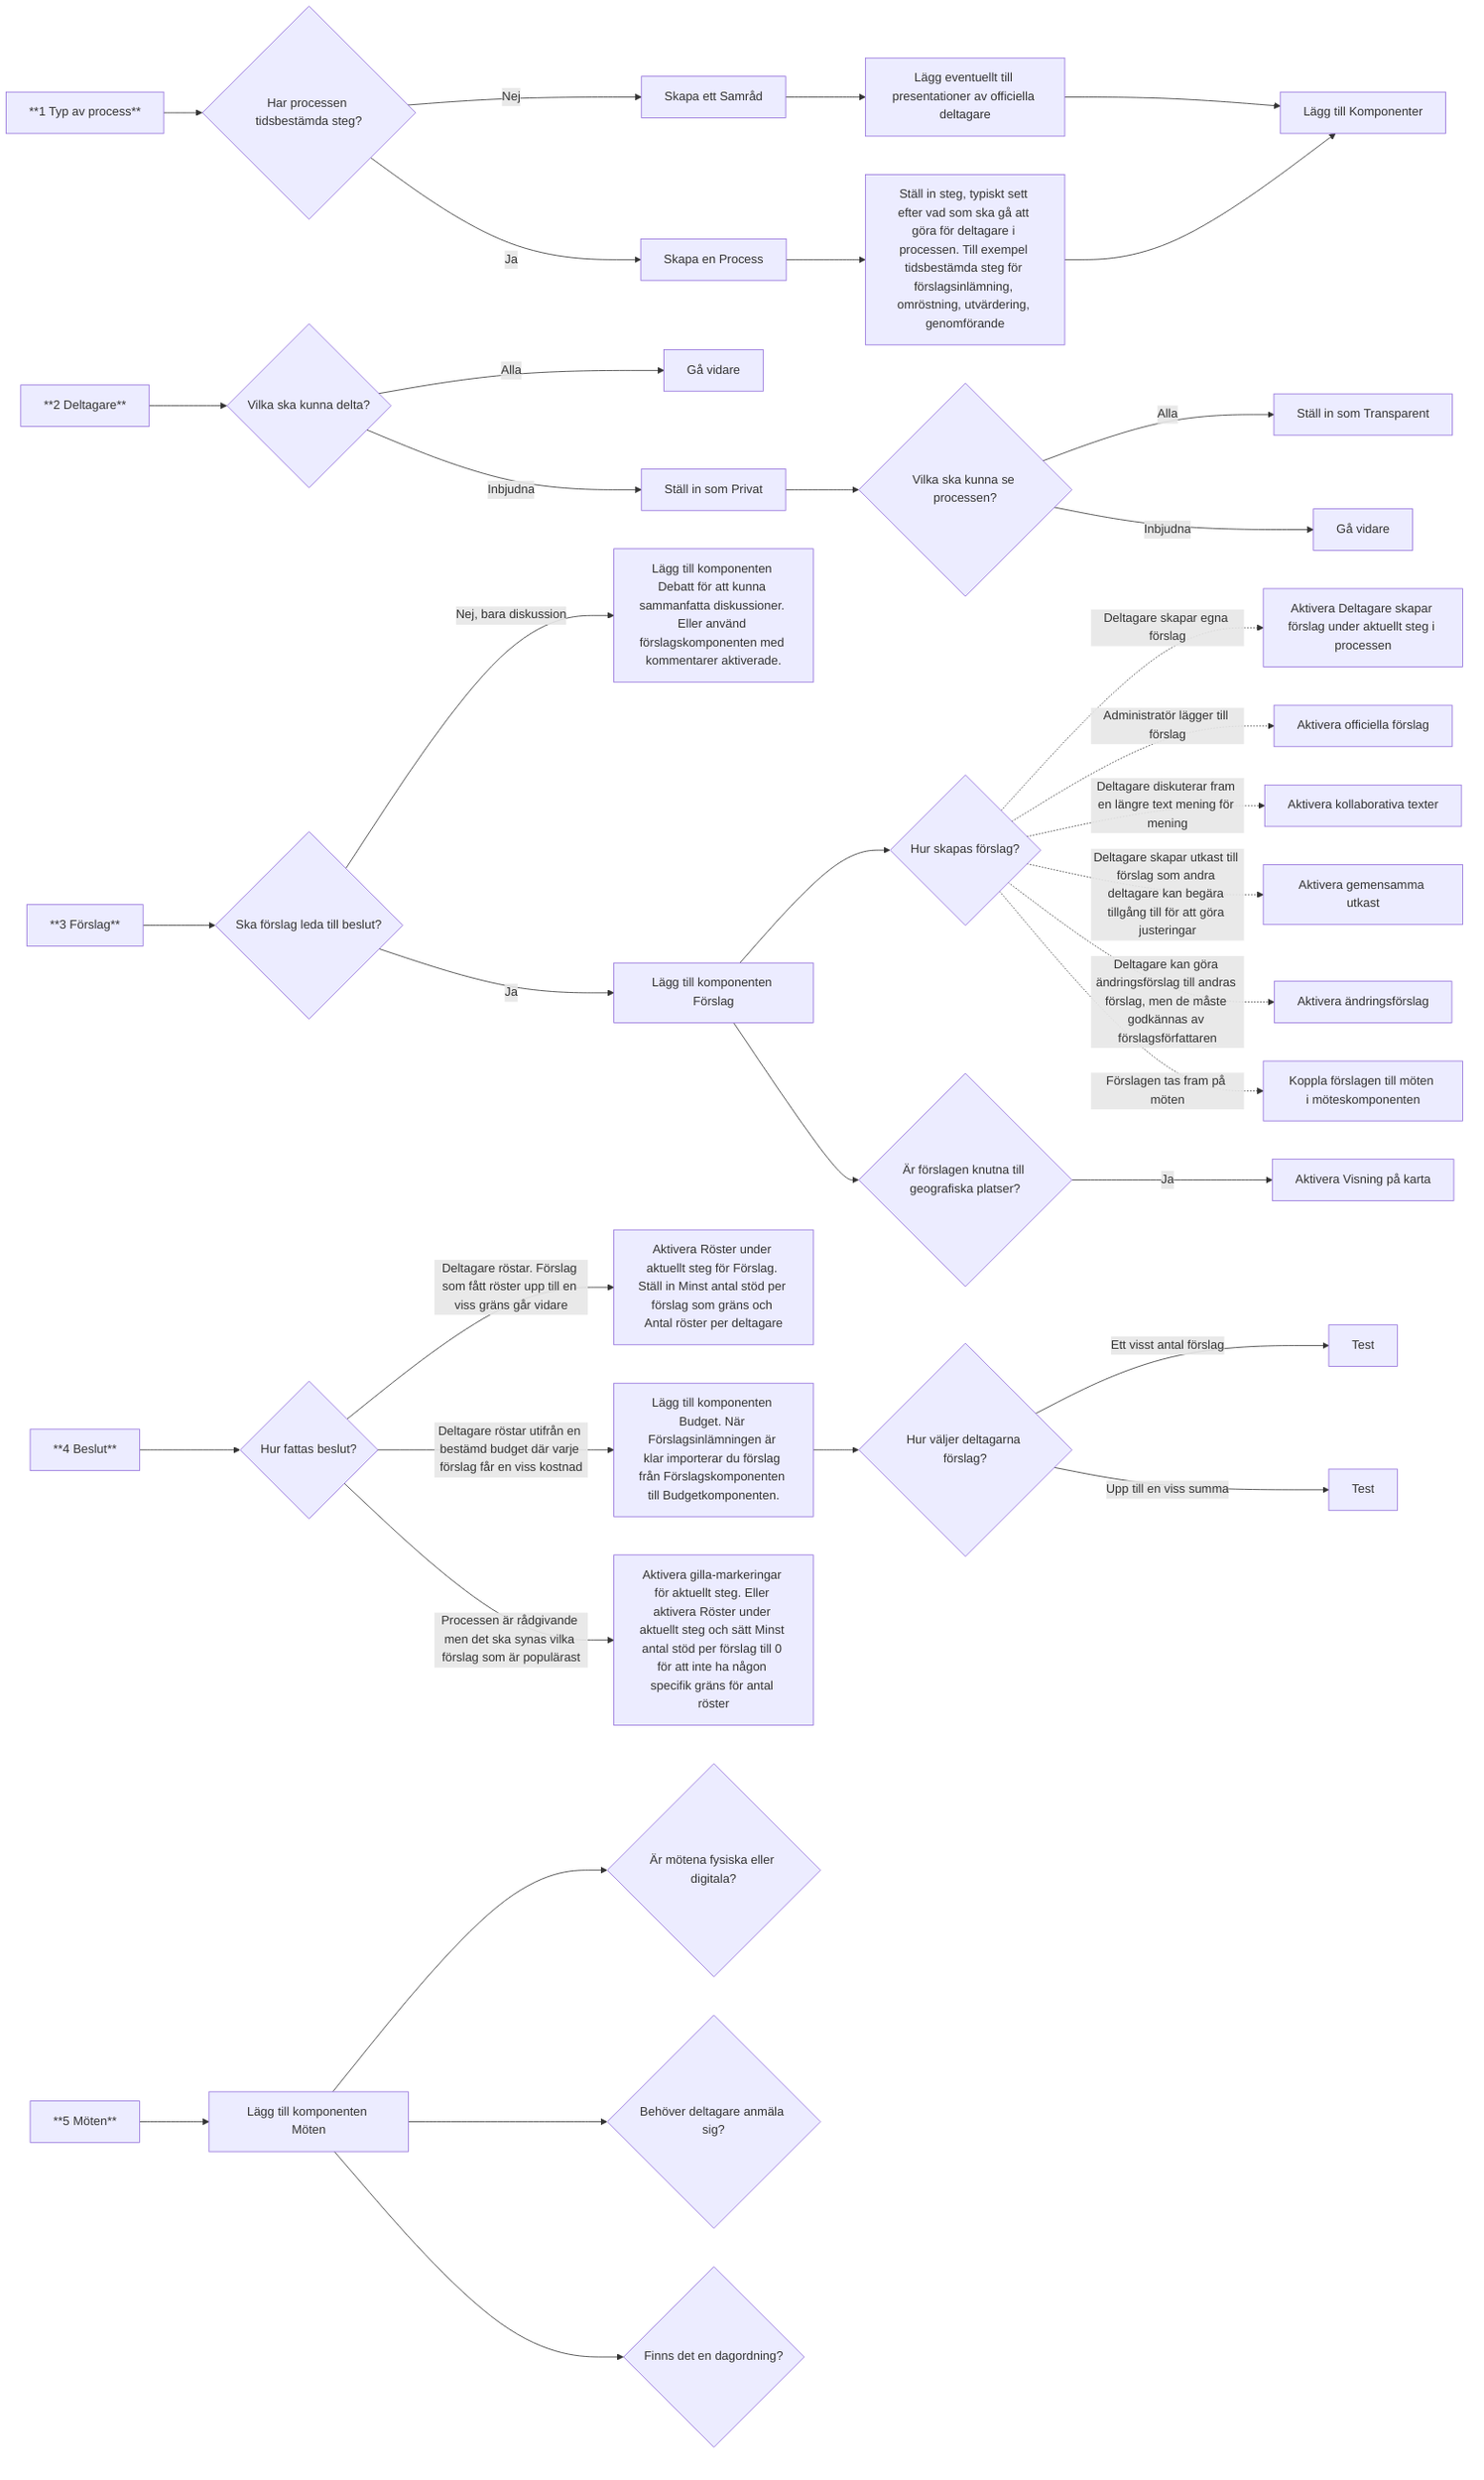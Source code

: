 graph LR

  	A[**1 Typ av process**] --> B{Har processen tidsbestämda steg?}
    B -->|Ja| C[Skapa en Process]
    C --> K[Ställ in steg, typiskt sett efter vad som ska gå att göra för deltagare i processen. Till exempel tidsbestämda steg för förslagsinlämning, omröstning, utvärdering, genomförande]
    B -->|Nej| D[Skapa ett Samråd]
    D --> GA[Lägg eventuellt till presentationer av officiella deltagare]
    GA --> L[Lägg till Komponenter]
    K --> L[Lägg till Komponenter]

    M[**2 Deltagare**] --> E{Vilka ska kunna delta?}
    E -->|Alla| G[Gå vidare]
    E -->|Inbjudna| H[Ställ in som Privat] --> F{Vilka ska kunna se processen?}
    F -->|Alla| I[Ställ in som Transparent]
    F -->|Inbjudna| J[Gå vidare]

    N[**3 Förslag**]
    N --> O{Ska förslag leda till beslut?}
    O -->|Nej, bara diskussion| P[Lägg till komponenten Debatt för att kunna sammanfatta diskussioner. Eller använd förslagskomponenten med kommentarer aktiverade.]
    O -->|Ja| Q[Lägg till komponenten Förslag] --> R{Hur skapas förslag?}
    Q --> QA{Är förslagen knutna till geografiska platser?}
  	QA -->|Ja| QB[Aktivera Visning på karta]
    R -.->|Deltagare skapar egna förslag| S[Aktivera Deltagare skapar förslag under aktuellt steg i processen]
    R -.->|Administratör lägger till förslag| T[Aktivera officiella förslag]
    R -.->|Deltagare diskuterar fram en längre text mening för mening | U[Aktivera kollaborativa texter]
    R -.->|Deltagare skapar utkast till förslag som andra deltagare kan begära tillgång till för att göra justeringar | V[Aktivera gemensamma utkast]
  	R -.->|Deltagare kan göra ändringsförslag till andras förslag, men de måste godkännas av förslagsförfattaren | W[Aktivera ändringsförslag]
    R -.->|Förslagen tas fram på möten | WA[Koppla förslagen till möten i möteskomponenten]

    X[**4 Beslut** ] --> Y{Hur fattas beslut?}
    Y --> |Deltagare röstar. Förslag som fått röster upp till en viss gräns går vidare| Z[Aktivera Röster under aktuellt steg för Förslag. Ställ in Minst antal stöd per förslag som gräns och Antal röster per deltagare]
    Y --> |Deltagare röstar utifrån en bestämd budget där varje förslag får en viss kostnad| BB[Lägg till komponenten Budget. När Förslagsinlämningen är klar importerar du förslag från Förslagskomponenten till Budgetkomponenten.]
    BB --> BC{Hur väljer deltagarna förslag?}
    BC --> |Ett visst antal förslag| BD[Test]
    BC --> |Upp till en viss summa| BE[Test]
    Y --> |Processen är rådgivande men det ska synas vilka förslag som är populärast| CB[Aktivera gilla-markeringar för aktuellt steg. Eller aktivera Röster under aktuellt steg och sätt Minst antal stöd per förslag till 0 för att inte ha någon specifik gräns för antal röster]

    DB[**5 Möten**] --> HB[Lägg till komponenten Möten]
    HB --> EB{Är mötena fysiska eller digitala?}
    HB --> FB{Behöver deltagare anmäla sig?}
    HB --> GB{Finns det en dagordning?}